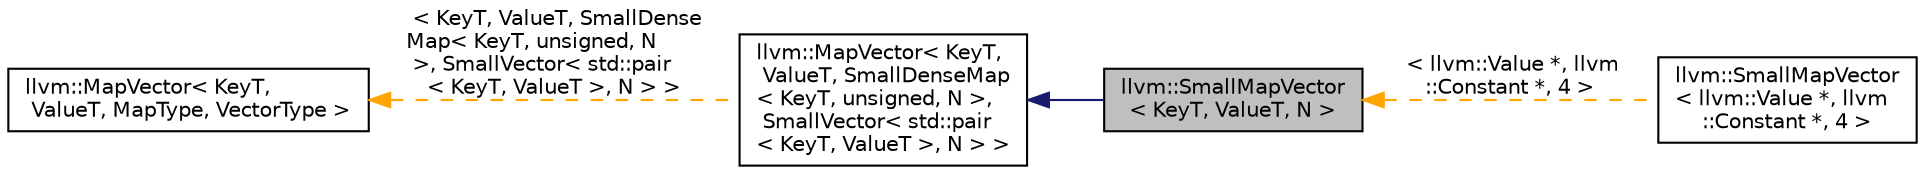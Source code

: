 digraph "llvm::SmallMapVector&lt; KeyT, ValueT, N &gt;"
{
 // LATEX_PDF_SIZE
  bgcolor="transparent";
  edge [fontname="Helvetica",fontsize="10",labelfontname="Helvetica",labelfontsize="10"];
  node [fontname="Helvetica",fontsize="10",shape="box"];
  rankdir="LR";
  Node1 [label="llvm::SmallMapVector\l\< KeyT, ValueT, N \>",height=0.2,width=0.4,color="black", fillcolor="grey75", style="filled", fontcolor="black",tooltip="A MapVector that performs no allocations if smaller than a certain size."];
  Node2 -> Node1 [dir="back",color="midnightblue",fontsize="10",style="solid",fontname="Helvetica"];
  Node2 [label="llvm::MapVector\< KeyT,\l ValueT, SmallDenseMap\l\< KeyT, unsigned, N \>,\l SmallVector\< std::pair\l\< KeyT, ValueT \>, N \> \>",height=0.2,width=0.4,color="black",URL="$classllvm_1_1MapVector.html",tooltip=" "];
  Node3 -> Node2 [dir="back",color="orange",fontsize="10",style="dashed",label=" \< KeyT, ValueT, SmallDense\lMap\< KeyT, unsigned, N\l \>, SmallVector\< std::pair\l\< KeyT, ValueT \>, N \> \>" ,fontname="Helvetica"];
  Node3 [label="llvm::MapVector\< KeyT,\l ValueT, MapType, VectorType \>",height=0.2,width=0.4,color="black",URL="$classllvm_1_1MapVector.html",tooltip="This class implements a map that also provides access to all stored values in a deterministic order."];
  Node1 -> Node4 [dir="back",color="orange",fontsize="10",style="dashed",label=" \< llvm::Value *, llvm\l::Constant *, 4 \>" ,fontname="Helvetica"];
  Node4 [label="llvm::SmallMapVector\l\< llvm::Value *, llvm\l::Constant *, 4 \>",height=0.2,width=0.4,color="black",URL="$structllvm_1_1SmallMapVector.html",tooltip=" "];
}
